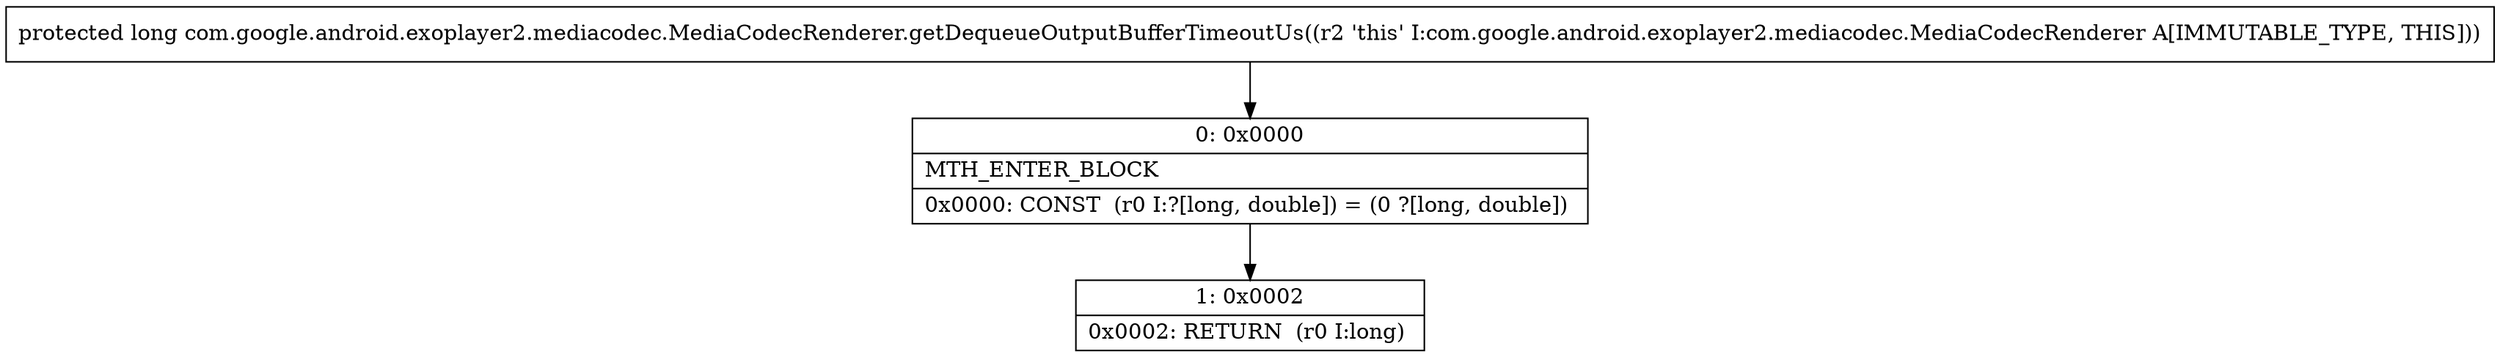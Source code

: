 digraph "CFG forcom.google.android.exoplayer2.mediacodec.MediaCodecRenderer.getDequeueOutputBufferTimeoutUs()J" {
Node_0 [shape=record,label="{0\:\ 0x0000|MTH_ENTER_BLOCK\l|0x0000: CONST  (r0 I:?[long, double]) = (0 ?[long, double]) \l}"];
Node_1 [shape=record,label="{1\:\ 0x0002|0x0002: RETURN  (r0 I:long) \l}"];
MethodNode[shape=record,label="{protected long com.google.android.exoplayer2.mediacodec.MediaCodecRenderer.getDequeueOutputBufferTimeoutUs((r2 'this' I:com.google.android.exoplayer2.mediacodec.MediaCodecRenderer A[IMMUTABLE_TYPE, THIS])) }"];
MethodNode -> Node_0;
Node_0 -> Node_1;
}


